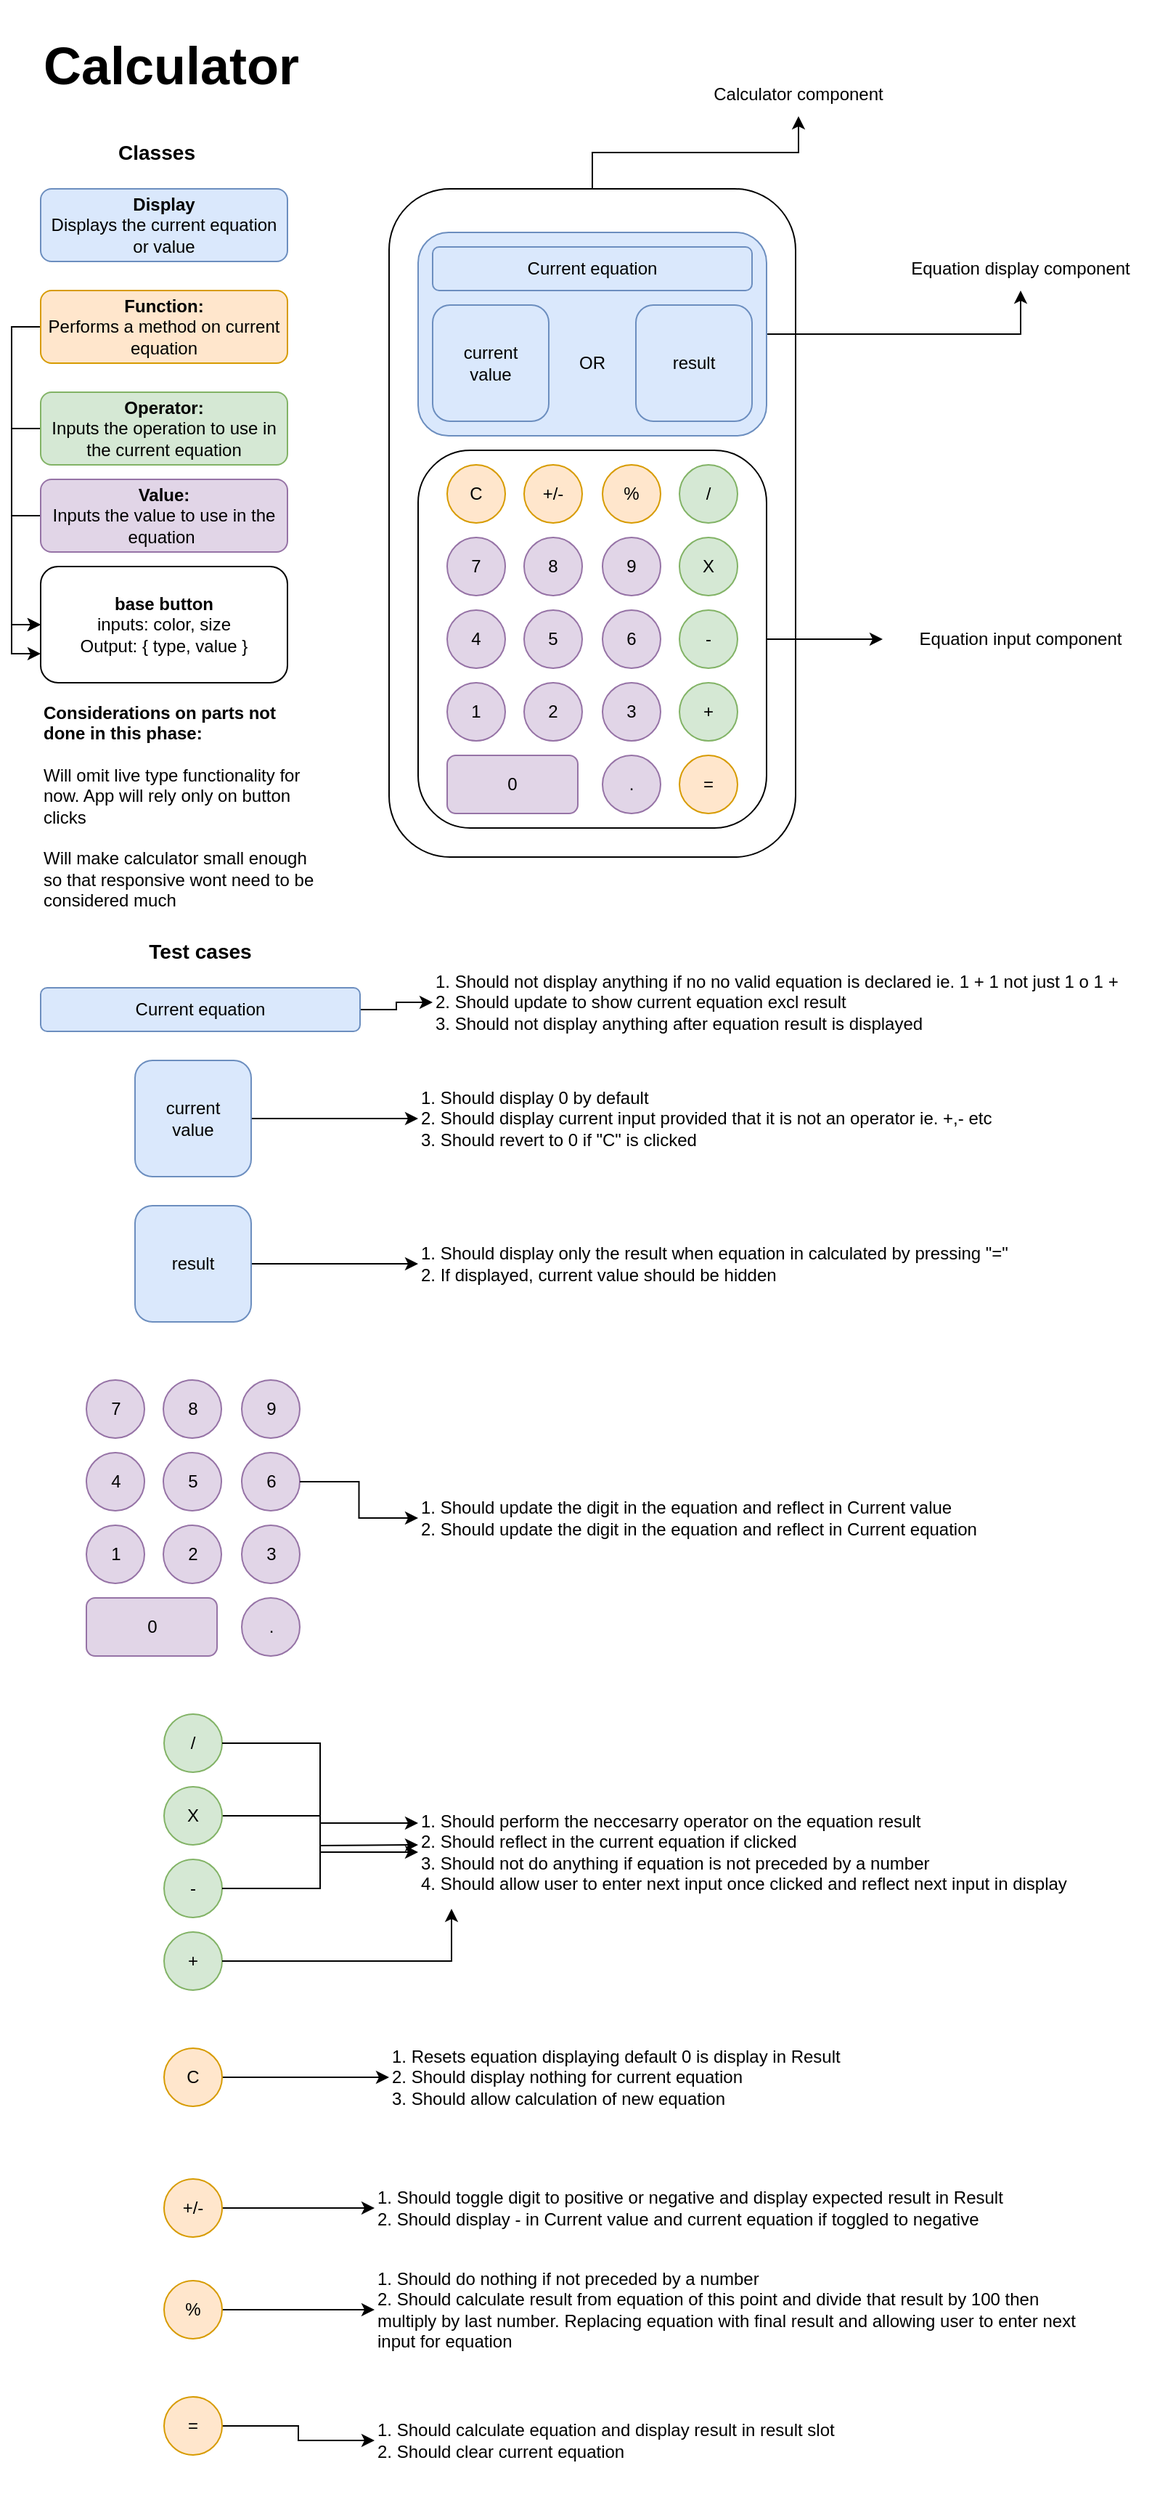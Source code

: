 <mxfile version="22.0.4" type="device">
  <diagram name="Page-1" id="_EwptNm45dGNgEdW7AMa">
    <mxGraphModel dx="757" dy="695" grid="1" gridSize="10" guides="1" tooltips="1" connect="1" arrows="1" fold="1" page="1" pageScale="1" pageWidth="850" pageHeight="1100" math="0" shadow="0">
      <root>
        <mxCell id="0" />
        <mxCell id="1" parent="0" />
        <mxCell id="Qo8Ixr9VsxoPsw2oQOY7-51" style="edgeStyle=orthogonalEdgeStyle;rounded=0;orthogonalLoop=1;jettySize=auto;html=1;exitX=0.5;exitY=0;exitDx=0;exitDy=0;" edge="1" parent="1" source="1b9vMPXUR4SoKdh9D7f5-7" target="Qo8Ixr9VsxoPsw2oQOY7-49">
          <mxGeometry relative="1" as="geometry" />
        </mxCell>
        <mxCell id="1b9vMPXUR4SoKdh9D7f5-7" value="" style="rounded=1;whiteSpace=wrap;html=1;" parent="1" vertex="1">
          <mxGeometry x="280" y="160" width="280" height="460" as="geometry" />
        </mxCell>
        <mxCell id="1b9vMPXUR4SoKdh9D7f5-44" style="edgeStyle=orthogonalEdgeStyle;rounded=0;orthogonalLoop=1;jettySize=auto;html=1;exitX=1;exitY=0.5;exitDx=0;exitDy=0;" parent="1" source="1b9vMPXUR4SoKdh9D7f5-21" target="1b9vMPXUR4SoKdh9D7f5-43" edge="1">
          <mxGeometry relative="1" as="geometry" />
        </mxCell>
        <mxCell id="1b9vMPXUR4SoKdh9D7f5-21" value="" style="rounded=1;whiteSpace=wrap;html=1;" parent="1" vertex="1">
          <mxGeometry x="300" y="340" width="240" height="260" as="geometry" />
        </mxCell>
        <mxCell id="1b9vMPXUR4SoKdh9D7f5-1" value="&lt;h1&gt;&lt;font style=&quot;font-size: 36px;&quot;&gt;Calculator&amp;nbsp;&lt;/font&gt;&lt;/h1&gt;" style="text;html=1;strokeColor=none;fillColor=none;align=center;verticalAlign=middle;whiteSpace=wrap;rounded=0;" parent="1" vertex="1">
          <mxGeometry x="20" y="30" width="230" height="90" as="geometry" />
        </mxCell>
        <mxCell id="1b9vMPXUR4SoKdh9D7f5-2" value="&lt;b&gt;Display&lt;/b&gt;&lt;br&gt;Displays the current equation or value" style="rounded=1;whiteSpace=wrap;html=1;fillColor=#dae8fc;strokeColor=#6c8ebf;" parent="1" vertex="1">
          <mxGeometry x="40" y="160" width="170" height="50" as="geometry" />
        </mxCell>
        <mxCell id="1b9vMPXUR4SoKdh9D7f5-3" value="&lt;h3&gt;Classes&lt;/h3&gt;" style="text;html=1;strokeColor=none;fillColor=none;align=center;verticalAlign=middle;whiteSpace=wrap;rounded=0;" parent="1" vertex="1">
          <mxGeometry x="40" y="120" width="160" height="30" as="geometry" />
        </mxCell>
        <mxCell id="Qo8Ixr9VsxoPsw2oQOY7-46" style="edgeStyle=orthogonalEdgeStyle;rounded=0;orthogonalLoop=1;jettySize=auto;html=1;exitX=0;exitY=0.5;exitDx=0;exitDy=0;entryX=0;entryY=0.5;entryDx=0;entryDy=0;" edge="1" parent="1" source="1b9vMPXUR4SoKdh9D7f5-4" target="Qo8Ixr9VsxoPsw2oQOY7-45">
          <mxGeometry relative="1" as="geometry" />
        </mxCell>
        <mxCell id="1b9vMPXUR4SoKdh9D7f5-4" value="&lt;b&gt;Function:&lt;br&gt;&lt;/b&gt;Performs a method on current equation" style="rounded=1;whiteSpace=wrap;html=1;fillColor=#ffe6cc;strokeColor=#d79b00;" parent="1" vertex="1">
          <mxGeometry x="40" y="230" width="170" height="50" as="geometry" />
        </mxCell>
        <mxCell id="Qo8Ixr9VsxoPsw2oQOY7-47" style="edgeStyle=orthogonalEdgeStyle;rounded=0;orthogonalLoop=1;jettySize=auto;html=1;exitX=0;exitY=0.5;exitDx=0;exitDy=0;entryX=0;entryY=0.75;entryDx=0;entryDy=0;" edge="1" parent="1" source="1b9vMPXUR4SoKdh9D7f5-5" target="Qo8Ixr9VsxoPsw2oQOY7-45">
          <mxGeometry relative="1" as="geometry" />
        </mxCell>
        <mxCell id="1b9vMPXUR4SoKdh9D7f5-5" value="&lt;b&gt;Operator:&lt;br&gt;&lt;/b&gt;Inputs the operation to use in the current equation" style="rounded=1;whiteSpace=wrap;html=1;fillColor=#d5e8d4;strokeColor=#82b366;" parent="1" vertex="1">
          <mxGeometry x="40" y="300" width="170" height="50" as="geometry" />
        </mxCell>
        <mxCell id="Qo8Ixr9VsxoPsw2oQOY7-48" style="edgeStyle=orthogonalEdgeStyle;rounded=0;orthogonalLoop=1;jettySize=auto;html=1;exitX=0;exitY=0.5;exitDx=0;exitDy=0;entryX=0;entryY=0.5;entryDx=0;entryDy=0;" edge="1" parent="1" source="1b9vMPXUR4SoKdh9D7f5-6" target="Qo8Ixr9VsxoPsw2oQOY7-45">
          <mxGeometry relative="1" as="geometry" />
        </mxCell>
        <mxCell id="1b9vMPXUR4SoKdh9D7f5-6" value="&lt;b&gt;Value:&lt;br&gt;&lt;/b&gt;Inputs the value to use in the equation&amp;nbsp;" style="rounded=1;whiteSpace=wrap;html=1;fillColor=#e1d5e7;strokeColor=#9673a6;" parent="1" vertex="1">
          <mxGeometry x="40" y="360" width="170" height="50" as="geometry" />
        </mxCell>
        <mxCell id="1b9vMPXUR4SoKdh9D7f5-42" style="edgeStyle=orthogonalEdgeStyle;rounded=0;orthogonalLoop=1;jettySize=auto;html=1;exitX=1;exitY=0.5;exitDx=0;exitDy=0;entryX=0.5;entryY=1;entryDx=0;entryDy=0;" parent="1" source="1b9vMPXUR4SoKdh9D7f5-8" target="1b9vMPXUR4SoKdh9D7f5-41" edge="1">
          <mxGeometry relative="1" as="geometry" />
        </mxCell>
        <mxCell id="1b9vMPXUR4SoKdh9D7f5-8" value="" style="rounded=1;whiteSpace=wrap;html=1;fillColor=#dae8fc;strokeColor=#6c8ebf;" parent="1" vertex="1">
          <mxGeometry x="300" y="190" width="240" height="140" as="geometry" />
        </mxCell>
        <mxCell id="1b9vMPXUR4SoKdh9D7f5-9" value="Current equation" style="rounded=1;whiteSpace=wrap;html=1;fillColor=#dae8fc;strokeColor=#6c8ebf;" parent="1" vertex="1">
          <mxGeometry x="310" y="200" width="220" height="30" as="geometry" />
        </mxCell>
        <mxCell id="1b9vMPXUR4SoKdh9D7f5-10" value="current&lt;br&gt;value" style="rounded=1;whiteSpace=wrap;html=1;fillColor=#dae8fc;strokeColor=#6c8ebf;" parent="1" vertex="1">
          <mxGeometry x="310" y="240" width="80" height="80" as="geometry" />
        </mxCell>
        <mxCell id="1b9vMPXUR4SoKdh9D7f5-11" value="result" style="rounded=1;whiteSpace=wrap;html=1;fillColor=#dae8fc;strokeColor=#6c8ebf;" parent="1" vertex="1">
          <mxGeometry x="450" y="240" width="80" height="80" as="geometry" />
        </mxCell>
        <mxCell id="1b9vMPXUR4SoKdh9D7f5-13" value="OR" style="text;html=1;strokeColor=none;fillColor=none;align=center;verticalAlign=middle;whiteSpace=wrap;rounded=0;" parent="1" vertex="1">
          <mxGeometry x="390" y="265" width="60" height="30" as="geometry" />
        </mxCell>
        <mxCell id="1b9vMPXUR4SoKdh9D7f5-14" value="C" style="ellipse;whiteSpace=wrap;html=1;aspect=fixed;fillColor=#ffe6cc;strokeColor=#d79b00;" parent="1" vertex="1">
          <mxGeometry x="320" y="350" width="40" height="40" as="geometry" />
        </mxCell>
        <mxCell id="1b9vMPXUR4SoKdh9D7f5-15" value="+/-" style="ellipse;whiteSpace=wrap;html=1;aspect=fixed;fillColor=#ffe6cc;strokeColor=#d79b00;" parent="1" vertex="1">
          <mxGeometry x="373" y="350" width="40" height="40" as="geometry" />
        </mxCell>
        <mxCell id="1b9vMPXUR4SoKdh9D7f5-16" value="%" style="ellipse;whiteSpace=wrap;html=1;aspect=fixed;fillColor=#ffe6cc;strokeColor=#d79b00;" parent="1" vertex="1">
          <mxGeometry x="427" y="350" width="40" height="40" as="geometry" />
        </mxCell>
        <mxCell id="1b9vMPXUR4SoKdh9D7f5-17" value="/" style="ellipse;whiteSpace=wrap;html=1;aspect=fixed;fillColor=#d5e8d4;strokeColor=#82b366;" parent="1" vertex="1">
          <mxGeometry x="480" y="350" width="40" height="40" as="geometry" />
        </mxCell>
        <mxCell id="1b9vMPXUR4SoKdh9D7f5-22" value="7" style="ellipse;whiteSpace=wrap;html=1;aspect=fixed;fillColor=#e1d5e7;strokeColor=#9673a6;" parent="1" vertex="1">
          <mxGeometry x="320" y="400" width="40" height="40" as="geometry" />
        </mxCell>
        <mxCell id="1b9vMPXUR4SoKdh9D7f5-23" value="8" style="ellipse;whiteSpace=wrap;html=1;aspect=fixed;fillColor=#e1d5e7;strokeColor=#9673a6;" parent="1" vertex="1">
          <mxGeometry x="373" y="400" width="40" height="40" as="geometry" />
        </mxCell>
        <mxCell id="1b9vMPXUR4SoKdh9D7f5-24" value="X" style="ellipse;whiteSpace=wrap;html=1;aspect=fixed;fillColor=#d5e8d4;strokeColor=#82b366;" parent="1" vertex="1">
          <mxGeometry x="480" y="400" width="40" height="40" as="geometry" />
        </mxCell>
        <mxCell id="1b9vMPXUR4SoKdh9D7f5-25" value="9" style="ellipse;whiteSpace=wrap;html=1;aspect=fixed;fillColor=#e1d5e7;strokeColor=#9673a6;" parent="1" vertex="1">
          <mxGeometry x="427" y="400" width="40" height="40" as="geometry" />
        </mxCell>
        <mxCell id="1b9vMPXUR4SoKdh9D7f5-26" value="4" style="ellipse;whiteSpace=wrap;html=1;aspect=fixed;fillColor=#e1d5e7;strokeColor=#9673a6;" parent="1" vertex="1">
          <mxGeometry x="320" y="450" width="40" height="40" as="geometry" />
        </mxCell>
        <mxCell id="1b9vMPXUR4SoKdh9D7f5-27" value="5" style="ellipse;whiteSpace=wrap;html=1;aspect=fixed;fillColor=#e1d5e7;strokeColor=#9673a6;" parent="1" vertex="1">
          <mxGeometry x="373" y="450" width="40" height="40" as="geometry" />
        </mxCell>
        <mxCell id="1b9vMPXUR4SoKdh9D7f5-28" value="6" style="ellipse;whiteSpace=wrap;html=1;aspect=fixed;fillColor=#e1d5e7;strokeColor=#9673a6;" parent="1" vertex="1">
          <mxGeometry x="427" y="450" width="40" height="40" as="geometry" />
        </mxCell>
        <mxCell id="1b9vMPXUR4SoKdh9D7f5-29" value="-" style="ellipse;whiteSpace=wrap;html=1;aspect=fixed;fillColor=#d5e8d4;strokeColor=#82b366;" parent="1" vertex="1">
          <mxGeometry x="480" y="450" width="40" height="40" as="geometry" />
        </mxCell>
        <mxCell id="1b9vMPXUR4SoKdh9D7f5-30" value="1" style="ellipse;whiteSpace=wrap;html=1;aspect=fixed;fillColor=#e1d5e7;strokeColor=#9673a6;" parent="1" vertex="1">
          <mxGeometry x="320" y="500" width="40" height="40" as="geometry" />
        </mxCell>
        <mxCell id="1b9vMPXUR4SoKdh9D7f5-31" value="2" style="ellipse;whiteSpace=wrap;html=1;aspect=fixed;fillColor=#e1d5e7;strokeColor=#9673a6;" parent="1" vertex="1">
          <mxGeometry x="373" y="500" width="40" height="40" as="geometry" />
        </mxCell>
        <mxCell id="1b9vMPXUR4SoKdh9D7f5-32" value="+" style="ellipse;whiteSpace=wrap;html=1;aspect=fixed;fillColor=#d5e8d4;strokeColor=#82b366;" parent="1" vertex="1">
          <mxGeometry x="480" y="500" width="40" height="40" as="geometry" />
        </mxCell>
        <mxCell id="1b9vMPXUR4SoKdh9D7f5-33" value="3" style="ellipse;whiteSpace=wrap;html=1;aspect=fixed;fillColor=#e1d5e7;strokeColor=#9673a6;" parent="1" vertex="1">
          <mxGeometry x="427" y="500" width="40" height="40" as="geometry" />
        </mxCell>
        <mxCell id="1b9vMPXUR4SoKdh9D7f5-36" value="=" style="ellipse;whiteSpace=wrap;html=1;aspect=fixed;fillColor=#ffe6cc;strokeColor=#d79b00;" parent="1" vertex="1">
          <mxGeometry x="480" y="550" width="40" height="40" as="geometry" />
        </mxCell>
        <mxCell id="1b9vMPXUR4SoKdh9D7f5-37" value="." style="ellipse;whiteSpace=wrap;html=1;aspect=fixed;fillColor=#e1d5e7;strokeColor=#9673a6;" parent="1" vertex="1">
          <mxGeometry x="427" y="550" width="40" height="40" as="geometry" />
        </mxCell>
        <mxCell id="1b9vMPXUR4SoKdh9D7f5-38" value="0" style="rounded=1;whiteSpace=wrap;html=1;fillColor=#e1d5e7;strokeColor=#9673a6;" parent="1" vertex="1">
          <mxGeometry x="320" y="550" width="90" height="40" as="geometry" />
        </mxCell>
        <mxCell id="1b9vMPXUR4SoKdh9D7f5-41" value="Equation display component" style="text;html=1;strokeColor=none;fillColor=none;align=center;verticalAlign=middle;whiteSpace=wrap;rounded=0;" parent="1" vertex="1">
          <mxGeometry x="620" y="200" width="190" height="30" as="geometry" />
        </mxCell>
        <mxCell id="1b9vMPXUR4SoKdh9D7f5-43" value="Equation input component" style="text;html=1;strokeColor=none;fillColor=none;align=center;verticalAlign=middle;whiteSpace=wrap;rounded=0;" parent="1" vertex="1">
          <mxGeometry x="620" y="455" width="190" height="30" as="geometry" />
        </mxCell>
        <mxCell id="1b9vMPXUR4SoKdh9D7f5-45" value="&lt;b&gt;Considerations on parts not done in this phase:&lt;br&gt;&lt;br&gt;&lt;/b&gt;Will omit live type functionality for now. App will rely only on button clicks&amp;nbsp;&lt;br&gt;&lt;br&gt;Will make calculator small enough so that responsive wont need to be considered much" style="text;html=1;strokeColor=none;fillColor=none;align=left;verticalAlign=middle;whiteSpace=wrap;rounded=0;" parent="1" vertex="1">
          <mxGeometry x="40" y="520" width="190" height="130" as="geometry" />
        </mxCell>
        <mxCell id="1b9vMPXUR4SoKdh9D7f5-46" value="&lt;h3&gt;Test cases&lt;/h3&gt;" style="text;html=1;strokeColor=none;fillColor=none;align=center;verticalAlign=middle;whiteSpace=wrap;rounded=0;" parent="1" vertex="1">
          <mxGeometry x="40" y="670" width="220" height="30" as="geometry" />
        </mxCell>
        <mxCell id="Qo8Ixr9VsxoPsw2oQOY7-2" style="edgeStyle=orthogonalEdgeStyle;rounded=0;orthogonalLoop=1;jettySize=auto;html=1;exitX=1;exitY=0.5;exitDx=0;exitDy=0;" edge="1" parent="1" source="1b9vMPXUR4SoKdh9D7f5-47" target="Qo8Ixr9VsxoPsw2oQOY7-1">
          <mxGeometry relative="1" as="geometry" />
        </mxCell>
        <mxCell id="1b9vMPXUR4SoKdh9D7f5-47" value="Current equation" style="rounded=1;whiteSpace=wrap;html=1;fillColor=#dae8fc;strokeColor=#6c8ebf;" parent="1" vertex="1">
          <mxGeometry x="40" y="710" width="220" height="30" as="geometry" />
        </mxCell>
        <mxCell id="Qo8Ixr9VsxoPsw2oQOY7-1" value="1. Should not display anything if no no valid equation is declared ie. 1 + 1 not just 1 o 1 +&lt;br&gt;2. Should update to show current equation excl result&lt;br&gt;3. Should not display anything after equation result is displayed" style="text;html=1;strokeColor=none;fillColor=none;align=left;verticalAlign=middle;whiteSpace=wrap;rounded=0;" vertex="1" parent="1">
          <mxGeometry x="310" y="690" width="500" height="60" as="geometry" />
        </mxCell>
        <mxCell id="Qo8Ixr9VsxoPsw2oQOY7-5" style="edgeStyle=orthogonalEdgeStyle;rounded=0;orthogonalLoop=1;jettySize=auto;html=1;exitX=1;exitY=0.5;exitDx=0;exitDy=0;" edge="1" parent="1" source="Qo8Ixr9VsxoPsw2oQOY7-3" target="Qo8Ixr9VsxoPsw2oQOY7-4">
          <mxGeometry relative="1" as="geometry" />
        </mxCell>
        <mxCell id="Qo8Ixr9VsxoPsw2oQOY7-3" value="current&lt;br&gt;value" style="rounded=1;whiteSpace=wrap;html=1;fillColor=#dae8fc;strokeColor=#6c8ebf;" vertex="1" parent="1">
          <mxGeometry x="105" y="760" width="80" height="80" as="geometry" />
        </mxCell>
        <mxCell id="Qo8Ixr9VsxoPsw2oQOY7-4" value="1. Should display 0 by default&lt;br&gt;2. Should display current input provided that it is not an operator ie. +,- etc&lt;br&gt;3. Should revert to 0 if &quot;C&quot; is clicked" style="text;html=1;strokeColor=none;fillColor=none;align=left;verticalAlign=middle;whiteSpace=wrap;rounded=0;" vertex="1" parent="1">
          <mxGeometry x="300" y="760" width="500" height="80" as="geometry" />
        </mxCell>
        <mxCell id="Qo8Ixr9VsxoPsw2oQOY7-8" style="edgeStyle=orthogonalEdgeStyle;rounded=0;orthogonalLoop=1;jettySize=auto;html=1;exitX=1;exitY=0.5;exitDx=0;exitDy=0;entryX=0;entryY=0.5;entryDx=0;entryDy=0;" edge="1" parent="1" source="Qo8Ixr9VsxoPsw2oQOY7-6" target="Qo8Ixr9VsxoPsw2oQOY7-7">
          <mxGeometry relative="1" as="geometry" />
        </mxCell>
        <mxCell id="Qo8Ixr9VsxoPsw2oQOY7-6" value="result" style="rounded=1;whiteSpace=wrap;html=1;fillColor=#dae8fc;strokeColor=#6c8ebf;" vertex="1" parent="1">
          <mxGeometry x="105" y="860" width="80" height="80" as="geometry" />
        </mxCell>
        <mxCell id="Qo8Ixr9VsxoPsw2oQOY7-7" value="1. Should display only the result when equation in calculated by pressing &quot;=&quot;&lt;br&gt;2. If displayed, current value should be hidden" style="text;html=1;strokeColor=none;fillColor=none;align=left;verticalAlign=middle;whiteSpace=wrap;rounded=0;" vertex="1" parent="1">
          <mxGeometry x="300" y="860" width="500" height="80" as="geometry" />
        </mxCell>
        <mxCell id="Qo8Ixr9VsxoPsw2oQOY7-20" value="" style="group" vertex="1" connectable="0" parent="1">
          <mxGeometry x="71.5" y="980" width="147" height="190" as="geometry" />
        </mxCell>
        <mxCell id="Qo8Ixr9VsxoPsw2oQOY7-9" value="7" style="ellipse;whiteSpace=wrap;html=1;aspect=fixed;fillColor=#e1d5e7;strokeColor=#9673a6;" vertex="1" parent="Qo8Ixr9VsxoPsw2oQOY7-20">
          <mxGeometry width="40" height="40" as="geometry" />
        </mxCell>
        <mxCell id="Qo8Ixr9VsxoPsw2oQOY7-10" value="8" style="ellipse;whiteSpace=wrap;html=1;aspect=fixed;fillColor=#e1d5e7;strokeColor=#9673a6;" vertex="1" parent="Qo8Ixr9VsxoPsw2oQOY7-20">
          <mxGeometry x="53" width="40" height="40" as="geometry" />
        </mxCell>
        <mxCell id="Qo8Ixr9VsxoPsw2oQOY7-11" value="9" style="ellipse;whiteSpace=wrap;html=1;aspect=fixed;fillColor=#e1d5e7;strokeColor=#9673a6;" vertex="1" parent="Qo8Ixr9VsxoPsw2oQOY7-20">
          <mxGeometry x="107" width="40" height="40" as="geometry" />
        </mxCell>
        <mxCell id="Qo8Ixr9VsxoPsw2oQOY7-12" value="4" style="ellipse;whiteSpace=wrap;html=1;aspect=fixed;fillColor=#e1d5e7;strokeColor=#9673a6;" vertex="1" parent="Qo8Ixr9VsxoPsw2oQOY7-20">
          <mxGeometry y="50" width="40" height="40" as="geometry" />
        </mxCell>
        <mxCell id="Qo8Ixr9VsxoPsw2oQOY7-13" value="5" style="ellipse;whiteSpace=wrap;html=1;aspect=fixed;fillColor=#e1d5e7;strokeColor=#9673a6;" vertex="1" parent="Qo8Ixr9VsxoPsw2oQOY7-20">
          <mxGeometry x="53" y="50" width="40" height="40" as="geometry" />
        </mxCell>
        <mxCell id="Qo8Ixr9VsxoPsw2oQOY7-14" value="6" style="ellipse;whiteSpace=wrap;html=1;aspect=fixed;fillColor=#e1d5e7;strokeColor=#9673a6;" vertex="1" parent="Qo8Ixr9VsxoPsw2oQOY7-20">
          <mxGeometry x="107" y="50" width="40" height="40" as="geometry" />
        </mxCell>
        <mxCell id="Qo8Ixr9VsxoPsw2oQOY7-15" value="1" style="ellipse;whiteSpace=wrap;html=1;aspect=fixed;fillColor=#e1d5e7;strokeColor=#9673a6;" vertex="1" parent="Qo8Ixr9VsxoPsw2oQOY7-20">
          <mxGeometry y="100" width="40" height="40" as="geometry" />
        </mxCell>
        <mxCell id="Qo8Ixr9VsxoPsw2oQOY7-16" value="2" style="ellipse;whiteSpace=wrap;html=1;aspect=fixed;fillColor=#e1d5e7;strokeColor=#9673a6;" vertex="1" parent="Qo8Ixr9VsxoPsw2oQOY7-20">
          <mxGeometry x="53" y="100" width="40" height="40" as="geometry" />
        </mxCell>
        <mxCell id="Qo8Ixr9VsxoPsw2oQOY7-17" value="3" style="ellipse;whiteSpace=wrap;html=1;aspect=fixed;fillColor=#e1d5e7;strokeColor=#9673a6;" vertex="1" parent="Qo8Ixr9VsxoPsw2oQOY7-20">
          <mxGeometry x="107" y="100" width="40" height="40" as="geometry" />
        </mxCell>
        <mxCell id="Qo8Ixr9VsxoPsw2oQOY7-18" value="." style="ellipse;whiteSpace=wrap;html=1;aspect=fixed;fillColor=#e1d5e7;strokeColor=#9673a6;" vertex="1" parent="Qo8Ixr9VsxoPsw2oQOY7-20">
          <mxGeometry x="107" y="150" width="40" height="40" as="geometry" />
        </mxCell>
        <mxCell id="Qo8Ixr9VsxoPsw2oQOY7-19" value="0" style="rounded=1;whiteSpace=wrap;html=1;fillColor=#e1d5e7;strokeColor=#9673a6;" vertex="1" parent="Qo8Ixr9VsxoPsw2oQOY7-20">
          <mxGeometry y="150" width="90" height="40" as="geometry" />
        </mxCell>
        <mxCell id="Qo8Ixr9VsxoPsw2oQOY7-21" value="1. Should update the digit in the equation and reflect in Current value&amp;nbsp;&lt;br&gt;2. Should update the digit in the equation and reflect in Current equation&amp;nbsp;" style="text;html=1;strokeColor=none;fillColor=none;align=left;verticalAlign=middle;whiteSpace=wrap;rounded=0;" vertex="1" parent="1">
          <mxGeometry x="300" y="1035" width="500" height="80" as="geometry" />
        </mxCell>
        <mxCell id="Qo8Ixr9VsxoPsw2oQOY7-22" style="edgeStyle=orthogonalEdgeStyle;rounded=0;orthogonalLoop=1;jettySize=auto;html=1;exitX=1;exitY=0.5;exitDx=0;exitDy=0;" edge="1" parent="1" source="Qo8Ixr9VsxoPsw2oQOY7-14" target="Qo8Ixr9VsxoPsw2oQOY7-21">
          <mxGeometry relative="1" as="geometry" />
        </mxCell>
        <mxCell id="Qo8Ixr9VsxoPsw2oQOY7-27" value="" style="group" vertex="1" connectable="0" parent="1">
          <mxGeometry x="125" y="1210" width="40" height="190" as="geometry" />
        </mxCell>
        <mxCell id="Qo8Ixr9VsxoPsw2oQOY7-23" value="/" style="ellipse;whiteSpace=wrap;html=1;aspect=fixed;fillColor=#d5e8d4;strokeColor=#82b366;" vertex="1" parent="Qo8Ixr9VsxoPsw2oQOY7-27">
          <mxGeometry width="40" height="40" as="geometry" />
        </mxCell>
        <mxCell id="Qo8Ixr9VsxoPsw2oQOY7-30" style="edgeStyle=orthogonalEdgeStyle;rounded=0;orthogonalLoop=1;jettySize=auto;html=1;exitX=1;exitY=0.5;exitDx=0;exitDy=0;" edge="1" parent="Qo8Ixr9VsxoPsw2oQOY7-27" source="Qo8Ixr9VsxoPsw2oQOY7-24">
          <mxGeometry relative="1" as="geometry">
            <mxPoint x="175" y="90" as="targetPoint" />
          </mxGeometry>
        </mxCell>
        <mxCell id="Qo8Ixr9VsxoPsw2oQOY7-24" value="X" style="ellipse;whiteSpace=wrap;html=1;aspect=fixed;fillColor=#d5e8d4;strokeColor=#82b366;" vertex="1" parent="Qo8Ixr9VsxoPsw2oQOY7-27">
          <mxGeometry y="50" width="40" height="40" as="geometry" />
        </mxCell>
        <mxCell id="Qo8Ixr9VsxoPsw2oQOY7-25" value="-" style="ellipse;whiteSpace=wrap;html=1;aspect=fixed;fillColor=#d5e8d4;strokeColor=#82b366;" vertex="1" parent="Qo8Ixr9VsxoPsw2oQOY7-27">
          <mxGeometry y="100" width="40" height="40" as="geometry" />
        </mxCell>
        <mxCell id="Qo8Ixr9VsxoPsw2oQOY7-26" value="+" style="ellipse;whiteSpace=wrap;html=1;aspect=fixed;fillColor=#d5e8d4;strokeColor=#82b366;" vertex="1" parent="Qo8Ixr9VsxoPsw2oQOY7-27">
          <mxGeometry y="150" width="40" height="40" as="geometry" />
        </mxCell>
        <mxCell id="Qo8Ixr9VsxoPsw2oQOY7-28" value="1. Should perform the neccesarry operator on the equation result&amp;nbsp;&lt;br&gt;2. Should reflect in the current equation if clicked&amp;nbsp;&lt;br&gt;3. Should not do anything if equation is not preceded by a number&lt;br&gt;4. Should allow user to enter next input once clicked and reflect next input in display" style="text;html=1;strokeColor=none;fillColor=none;align=left;verticalAlign=middle;whiteSpace=wrap;rounded=0;" vertex="1" parent="1">
          <mxGeometry x="300" y="1265" width="500" height="80" as="geometry" />
        </mxCell>
        <mxCell id="Qo8Ixr9VsxoPsw2oQOY7-29" style="edgeStyle=orthogonalEdgeStyle;rounded=0;orthogonalLoop=1;jettySize=auto;html=1;exitX=1;exitY=0.5;exitDx=0;exitDy=0;entryX=0;entryY=0.5;entryDx=0;entryDy=0;" edge="1" parent="1" source="Qo8Ixr9VsxoPsw2oQOY7-23" target="Qo8Ixr9VsxoPsw2oQOY7-28">
          <mxGeometry relative="1" as="geometry" />
        </mxCell>
        <mxCell id="Qo8Ixr9VsxoPsw2oQOY7-31" style="edgeStyle=orthogonalEdgeStyle;rounded=0;orthogonalLoop=1;jettySize=auto;html=1;exitX=1;exitY=0.5;exitDx=0;exitDy=0;entryX=0;entryY=0.25;entryDx=0;entryDy=0;" edge="1" parent="1" source="Qo8Ixr9VsxoPsw2oQOY7-25" target="Qo8Ixr9VsxoPsw2oQOY7-28">
          <mxGeometry relative="1" as="geometry" />
        </mxCell>
        <mxCell id="Qo8Ixr9VsxoPsw2oQOY7-32" style="edgeStyle=orthogonalEdgeStyle;rounded=0;orthogonalLoop=1;jettySize=auto;html=1;exitX=1;exitY=0.5;exitDx=0;exitDy=0;entryX=0.046;entryY=0.988;entryDx=0;entryDy=0;entryPerimeter=0;" edge="1" parent="1" source="Qo8Ixr9VsxoPsw2oQOY7-26" target="Qo8Ixr9VsxoPsw2oQOY7-28">
          <mxGeometry relative="1" as="geometry" />
        </mxCell>
        <mxCell id="Qo8Ixr9VsxoPsw2oQOY7-35" style="edgeStyle=orthogonalEdgeStyle;rounded=0;orthogonalLoop=1;jettySize=auto;html=1;exitX=1;exitY=0.5;exitDx=0;exitDy=0;" edge="1" parent="1" source="Qo8Ixr9VsxoPsw2oQOY7-33" target="Qo8Ixr9VsxoPsw2oQOY7-34">
          <mxGeometry relative="1" as="geometry" />
        </mxCell>
        <mxCell id="Qo8Ixr9VsxoPsw2oQOY7-33" value="C" style="ellipse;whiteSpace=wrap;html=1;aspect=fixed;fillColor=#ffe6cc;strokeColor=#d79b00;" vertex="1" parent="1">
          <mxGeometry x="125" y="1440" width="40" height="40" as="geometry" />
        </mxCell>
        <mxCell id="Qo8Ixr9VsxoPsw2oQOY7-34" value="1. Resets equation displaying default 0 is display in Result&lt;br&gt;2. Should display nothing for current equation&lt;br&gt;3. Should allow calculation of new equation&amp;nbsp;" style="text;html=1;strokeColor=none;fillColor=none;align=left;verticalAlign=middle;whiteSpace=wrap;rounded=0;" vertex="1" parent="1">
          <mxGeometry x="280" y="1420" width="500" height="80" as="geometry" />
        </mxCell>
        <mxCell id="Qo8Ixr9VsxoPsw2oQOY7-38" style="edgeStyle=orthogonalEdgeStyle;rounded=0;orthogonalLoop=1;jettySize=auto;html=1;exitX=1;exitY=0.5;exitDx=0;exitDy=0;" edge="1" parent="1" source="Qo8Ixr9VsxoPsw2oQOY7-36" target="Qo8Ixr9VsxoPsw2oQOY7-37">
          <mxGeometry relative="1" as="geometry" />
        </mxCell>
        <mxCell id="Qo8Ixr9VsxoPsw2oQOY7-36" value="+/-" style="ellipse;whiteSpace=wrap;html=1;aspect=fixed;fillColor=#ffe6cc;strokeColor=#d79b00;" vertex="1" parent="1">
          <mxGeometry x="125" y="1530" width="40" height="40" as="geometry" />
        </mxCell>
        <mxCell id="Qo8Ixr9VsxoPsw2oQOY7-37" value="1. Should toggle digit to positive or negative and display expected result in Result&lt;br&gt;2. Should display - in Current value and current equation if toggled to negative" style="text;html=1;strokeColor=none;fillColor=none;align=left;verticalAlign=middle;whiteSpace=wrap;rounded=0;" vertex="1" parent="1">
          <mxGeometry x="270" y="1510" width="500" height="80" as="geometry" />
        </mxCell>
        <mxCell id="Qo8Ixr9VsxoPsw2oQOY7-41" style="edgeStyle=orthogonalEdgeStyle;rounded=0;orthogonalLoop=1;jettySize=auto;html=1;exitX=1;exitY=0.5;exitDx=0;exitDy=0;" edge="1" parent="1" source="Qo8Ixr9VsxoPsw2oQOY7-39" target="Qo8Ixr9VsxoPsw2oQOY7-40">
          <mxGeometry relative="1" as="geometry" />
        </mxCell>
        <mxCell id="Qo8Ixr9VsxoPsw2oQOY7-39" value="%" style="ellipse;whiteSpace=wrap;html=1;aspect=fixed;fillColor=#ffe6cc;strokeColor=#d79b00;" vertex="1" parent="1">
          <mxGeometry x="125" y="1600" width="40" height="40" as="geometry" />
        </mxCell>
        <mxCell id="Qo8Ixr9VsxoPsw2oQOY7-40" value="1. Should do nothing if not preceded by a number&lt;br&gt;2. Should calculate result from equation of this point and divide that result by 100 then multiply by last number. Replacing equation with final result and allowing user to enter next input for equation" style="text;html=1;strokeColor=none;fillColor=none;align=left;verticalAlign=middle;whiteSpace=wrap;rounded=0;" vertex="1" parent="1">
          <mxGeometry x="270" y="1580" width="500" height="80" as="geometry" />
        </mxCell>
        <mxCell id="Qo8Ixr9VsxoPsw2oQOY7-44" style="edgeStyle=orthogonalEdgeStyle;rounded=0;orthogonalLoop=1;jettySize=auto;html=1;exitX=1;exitY=0.5;exitDx=0;exitDy=0;" edge="1" parent="1" source="Qo8Ixr9VsxoPsw2oQOY7-42" target="Qo8Ixr9VsxoPsw2oQOY7-43">
          <mxGeometry relative="1" as="geometry" />
        </mxCell>
        <mxCell id="Qo8Ixr9VsxoPsw2oQOY7-42" value="=" style="ellipse;whiteSpace=wrap;html=1;aspect=fixed;fillColor=#ffe6cc;strokeColor=#d79b00;" vertex="1" parent="1">
          <mxGeometry x="125" y="1680" width="40" height="40" as="geometry" />
        </mxCell>
        <mxCell id="Qo8Ixr9VsxoPsw2oQOY7-43" value="1. Should calculate equation and display result in result slot&lt;br&gt;2. Should clear current equation" style="text;html=1;strokeColor=none;fillColor=none;align=left;verticalAlign=middle;whiteSpace=wrap;rounded=0;" vertex="1" parent="1">
          <mxGeometry x="270" y="1670" width="500" height="80" as="geometry" />
        </mxCell>
        <mxCell id="Qo8Ixr9VsxoPsw2oQOY7-45" value="&lt;b&gt;base button&lt;/b&gt;&lt;br&gt;inputs: color, size&lt;br&gt;Output: { type, value }" style="rounded=1;whiteSpace=wrap;html=1;" vertex="1" parent="1">
          <mxGeometry x="40" y="420" width="170" height="80" as="geometry" />
        </mxCell>
        <mxCell id="Qo8Ixr9VsxoPsw2oQOY7-49" value="Calculator component" style="text;html=1;strokeColor=none;fillColor=none;align=center;verticalAlign=middle;whiteSpace=wrap;rounded=0;" vertex="1" parent="1">
          <mxGeometry x="467" y="80" width="190" height="30" as="geometry" />
        </mxCell>
      </root>
    </mxGraphModel>
  </diagram>
</mxfile>
